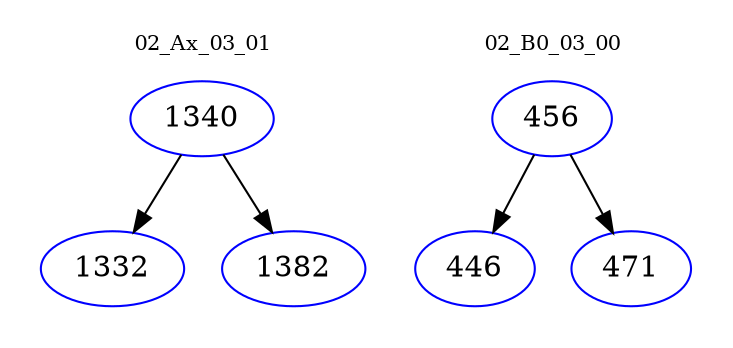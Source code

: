 digraph{
subgraph cluster_0 {
color = white
label = "02_Ax_03_01";
fontsize=10;
T0_1340 [label="1340", color="blue"]
T0_1340 -> T0_1332 [color="black"]
T0_1332 [label="1332", color="blue"]
T0_1340 -> T0_1382 [color="black"]
T0_1382 [label="1382", color="blue"]
}
subgraph cluster_1 {
color = white
label = "02_B0_03_00";
fontsize=10;
T1_456 [label="456", color="blue"]
T1_456 -> T1_446 [color="black"]
T1_446 [label="446", color="blue"]
T1_456 -> T1_471 [color="black"]
T1_471 [label="471", color="blue"]
}
}
